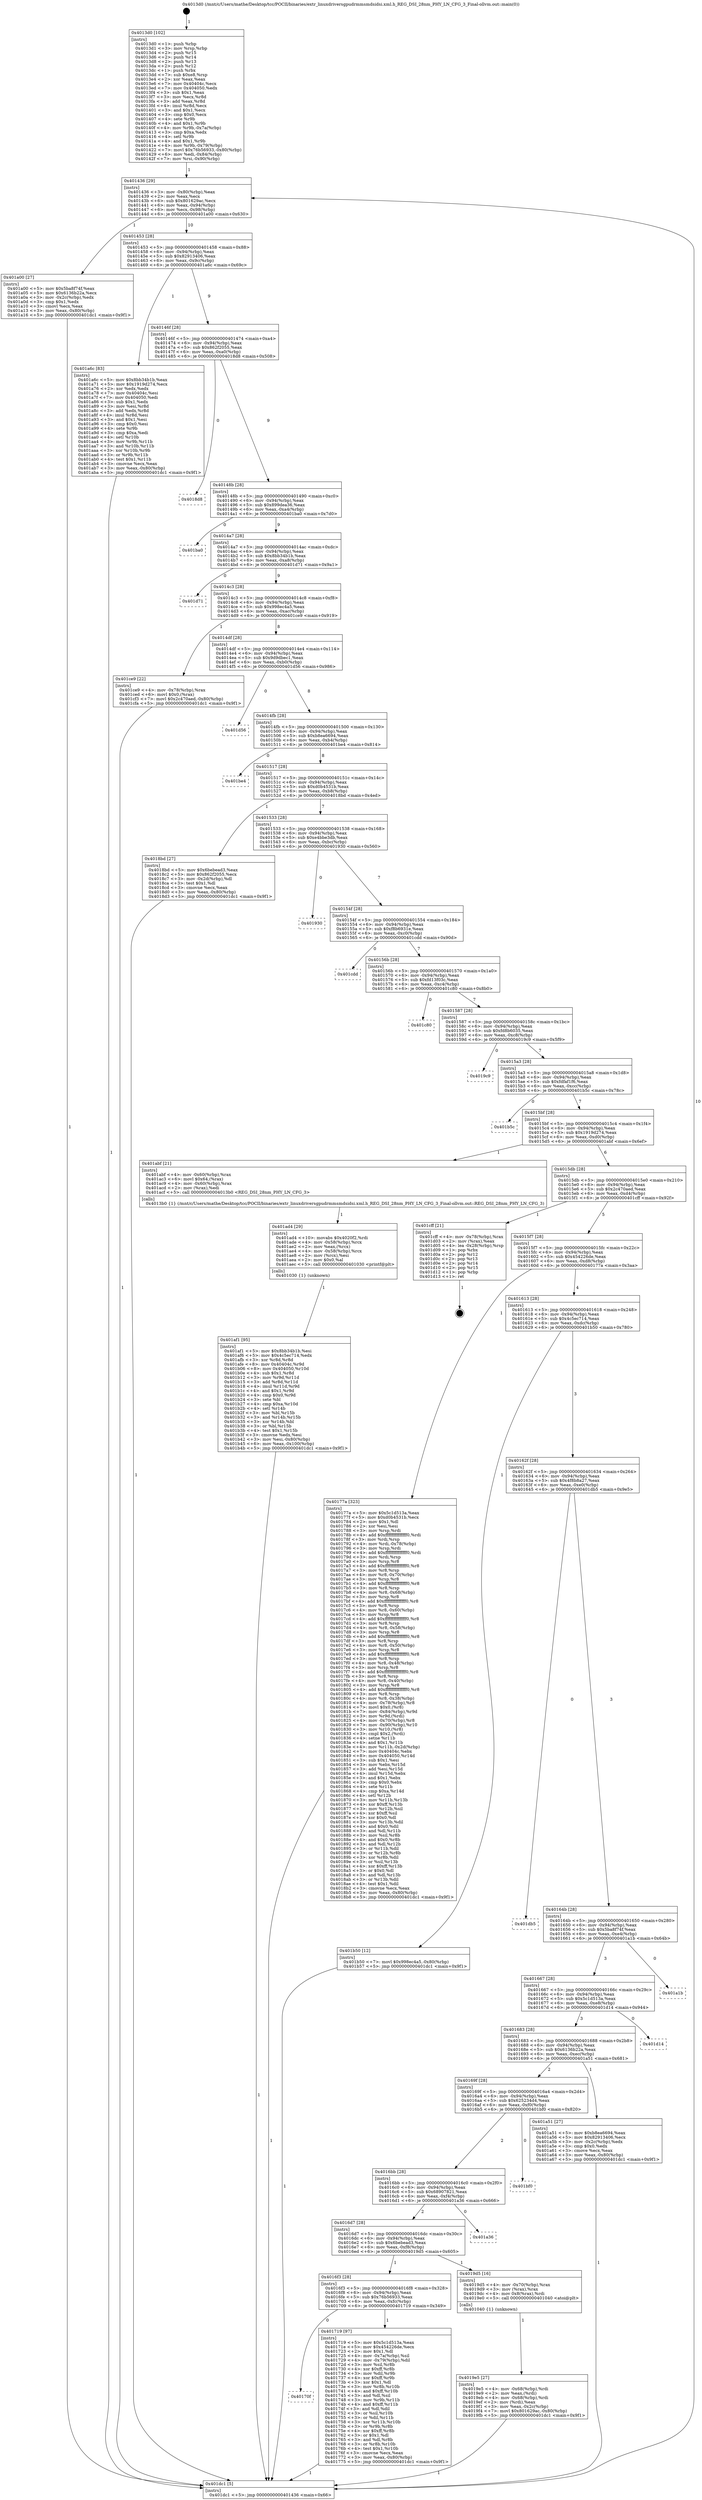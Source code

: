 digraph "0x4013d0" {
  label = "0x4013d0 (/mnt/c/Users/mathe/Desktop/tcc/POCII/binaries/extr_linuxdriversgpudrmmsmdsidsi.xml.h_REG_DSI_28nm_PHY_LN_CFG_3_Final-ollvm.out::main(0))"
  labelloc = "t"
  node[shape=record]

  Entry [label="",width=0.3,height=0.3,shape=circle,fillcolor=black,style=filled]
  "0x401436" [label="{
     0x401436 [29]\l
     | [instrs]\l
     &nbsp;&nbsp;0x401436 \<+3\>: mov -0x80(%rbp),%eax\l
     &nbsp;&nbsp;0x401439 \<+2\>: mov %eax,%ecx\l
     &nbsp;&nbsp;0x40143b \<+6\>: sub $0x801629ac,%ecx\l
     &nbsp;&nbsp;0x401441 \<+6\>: mov %eax,-0x94(%rbp)\l
     &nbsp;&nbsp;0x401447 \<+6\>: mov %ecx,-0x98(%rbp)\l
     &nbsp;&nbsp;0x40144d \<+6\>: je 0000000000401a00 \<main+0x630\>\l
  }"]
  "0x401a00" [label="{
     0x401a00 [27]\l
     | [instrs]\l
     &nbsp;&nbsp;0x401a00 \<+5\>: mov $0x5ba8f74f,%eax\l
     &nbsp;&nbsp;0x401a05 \<+5\>: mov $0x6136b22a,%ecx\l
     &nbsp;&nbsp;0x401a0a \<+3\>: mov -0x2c(%rbp),%edx\l
     &nbsp;&nbsp;0x401a0d \<+3\>: cmp $0x1,%edx\l
     &nbsp;&nbsp;0x401a10 \<+3\>: cmovl %ecx,%eax\l
     &nbsp;&nbsp;0x401a13 \<+3\>: mov %eax,-0x80(%rbp)\l
     &nbsp;&nbsp;0x401a16 \<+5\>: jmp 0000000000401dc1 \<main+0x9f1\>\l
  }"]
  "0x401453" [label="{
     0x401453 [28]\l
     | [instrs]\l
     &nbsp;&nbsp;0x401453 \<+5\>: jmp 0000000000401458 \<main+0x88\>\l
     &nbsp;&nbsp;0x401458 \<+6\>: mov -0x94(%rbp),%eax\l
     &nbsp;&nbsp;0x40145e \<+5\>: sub $0x82913406,%eax\l
     &nbsp;&nbsp;0x401463 \<+6\>: mov %eax,-0x9c(%rbp)\l
     &nbsp;&nbsp;0x401469 \<+6\>: je 0000000000401a6c \<main+0x69c\>\l
  }"]
  Exit [label="",width=0.3,height=0.3,shape=circle,fillcolor=black,style=filled,peripheries=2]
  "0x401a6c" [label="{
     0x401a6c [83]\l
     | [instrs]\l
     &nbsp;&nbsp;0x401a6c \<+5\>: mov $0x8bb34b1b,%eax\l
     &nbsp;&nbsp;0x401a71 \<+5\>: mov $0x1919d274,%ecx\l
     &nbsp;&nbsp;0x401a76 \<+2\>: xor %edx,%edx\l
     &nbsp;&nbsp;0x401a78 \<+7\>: mov 0x40404c,%esi\l
     &nbsp;&nbsp;0x401a7f \<+7\>: mov 0x404050,%edi\l
     &nbsp;&nbsp;0x401a86 \<+3\>: sub $0x1,%edx\l
     &nbsp;&nbsp;0x401a89 \<+3\>: mov %esi,%r8d\l
     &nbsp;&nbsp;0x401a8c \<+3\>: add %edx,%r8d\l
     &nbsp;&nbsp;0x401a8f \<+4\>: imul %r8d,%esi\l
     &nbsp;&nbsp;0x401a93 \<+3\>: and $0x1,%esi\l
     &nbsp;&nbsp;0x401a96 \<+3\>: cmp $0x0,%esi\l
     &nbsp;&nbsp;0x401a99 \<+4\>: sete %r9b\l
     &nbsp;&nbsp;0x401a9d \<+3\>: cmp $0xa,%edi\l
     &nbsp;&nbsp;0x401aa0 \<+4\>: setl %r10b\l
     &nbsp;&nbsp;0x401aa4 \<+3\>: mov %r9b,%r11b\l
     &nbsp;&nbsp;0x401aa7 \<+3\>: and %r10b,%r11b\l
     &nbsp;&nbsp;0x401aaa \<+3\>: xor %r10b,%r9b\l
     &nbsp;&nbsp;0x401aad \<+3\>: or %r9b,%r11b\l
     &nbsp;&nbsp;0x401ab0 \<+4\>: test $0x1,%r11b\l
     &nbsp;&nbsp;0x401ab4 \<+3\>: cmovne %ecx,%eax\l
     &nbsp;&nbsp;0x401ab7 \<+3\>: mov %eax,-0x80(%rbp)\l
     &nbsp;&nbsp;0x401aba \<+5\>: jmp 0000000000401dc1 \<main+0x9f1\>\l
  }"]
  "0x40146f" [label="{
     0x40146f [28]\l
     | [instrs]\l
     &nbsp;&nbsp;0x40146f \<+5\>: jmp 0000000000401474 \<main+0xa4\>\l
     &nbsp;&nbsp;0x401474 \<+6\>: mov -0x94(%rbp),%eax\l
     &nbsp;&nbsp;0x40147a \<+5\>: sub $0x862f2055,%eax\l
     &nbsp;&nbsp;0x40147f \<+6\>: mov %eax,-0xa0(%rbp)\l
     &nbsp;&nbsp;0x401485 \<+6\>: je 00000000004018d8 \<main+0x508\>\l
  }"]
  "0x401af1" [label="{
     0x401af1 [95]\l
     | [instrs]\l
     &nbsp;&nbsp;0x401af1 \<+5\>: mov $0x8bb34b1b,%esi\l
     &nbsp;&nbsp;0x401af6 \<+5\>: mov $0x4c5ec714,%edx\l
     &nbsp;&nbsp;0x401afb \<+3\>: xor %r8d,%r8d\l
     &nbsp;&nbsp;0x401afe \<+8\>: mov 0x40404c,%r9d\l
     &nbsp;&nbsp;0x401b06 \<+8\>: mov 0x404050,%r10d\l
     &nbsp;&nbsp;0x401b0e \<+4\>: sub $0x1,%r8d\l
     &nbsp;&nbsp;0x401b12 \<+3\>: mov %r9d,%r11d\l
     &nbsp;&nbsp;0x401b15 \<+3\>: add %r8d,%r11d\l
     &nbsp;&nbsp;0x401b18 \<+4\>: imul %r11d,%r9d\l
     &nbsp;&nbsp;0x401b1c \<+4\>: and $0x1,%r9d\l
     &nbsp;&nbsp;0x401b20 \<+4\>: cmp $0x0,%r9d\l
     &nbsp;&nbsp;0x401b24 \<+3\>: sete %bl\l
     &nbsp;&nbsp;0x401b27 \<+4\>: cmp $0xa,%r10d\l
     &nbsp;&nbsp;0x401b2b \<+4\>: setl %r14b\l
     &nbsp;&nbsp;0x401b2f \<+3\>: mov %bl,%r15b\l
     &nbsp;&nbsp;0x401b32 \<+3\>: and %r14b,%r15b\l
     &nbsp;&nbsp;0x401b35 \<+3\>: xor %r14b,%bl\l
     &nbsp;&nbsp;0x401b38 \<+3\>: or %bl,%r15b\l
     &nbsp;&nbsp;0x401b3b \<+4\>: test $0x1,%r15b\l
     &nbsp;&nbsp;0x401b3f \<+3\>: cmovne %edx,%esi\l
     &nbsp;&nbsp;0x401b42 \<+3\>: mov %esi,-0x80(%rbp)\l
     &nbsp;&nbsp;0x401b45 \<+6\>: mov %eax,-0x100(%rbp)\l
     &nbsp;&nbsp;0x401b4b \<+5\>: jmp 0000000000401dc1 \<main+0x9f1\>\l
  }"]
  "0x4018d8" [label="{
     0x4018d8\l
  }", style=dashed]
  "0x40148b" [label="{
     0x40148b [28]\l
     | [instrs]\l
     &nbsp;&nbsp;0x40148b \<+5\>: jmp 0000000000401490 \<main+0xc0\>\l
     &nbsp;&nbsp;0x401490 \<+6\>: mov -0x94(%rbp),%eax\l
     &nbsp;&nbsp;0x401496 \<+5\>: sub $0x899dea36,%eax\l
     &nbsp;&nbsp;0x40149b \<+6\>: mov %eax,-0xa4(%rbp)\l
     &nbsp;&nbsp;0x4014a1 \<+6\>: je 0000000000401ba0 \<main+0x7d0\>\l
  }"]
  "0x401ad4" [label="{
     0x401ad4 [29]\l
     | [instrs]\l
     &nbsp;&nbsp;0x401ad4 \<+10\>: movabs $0x4020f2,%rdi\l
     &nbsp;&nbsp;0x401ade \<+4\>: mov -0x58(%rbp),%rcx\l
     &nbsp;&nbsp;0x401ae2 \<+2\>: mov %eax,(%rcx)\l
     &nbsp;&nbsp;0x401ae4 \<+4\>: mov -0x58(%rbp),%rcx\l
     &nbsp;&nbsp;0x401ae8 \<+2\>: mov (%rcx),%esi\l
     &nbsp;&nbsp;0x401aea \<+2\>: mov $0x0,%al\l
     &nbsp;&nbsp;0x401aec \<+5\>: call 0000000000401030 \<printf@plt\>\l
     | [calls]\l
     &nbsp;&nbsp;0x401030 \{1\} (unknown)\l
  }"]
  "0x401ba0" [label="{
     0x401ba0\l
  }", style=dashed]
  "0x4014a7" [label="{
     0x4014a7 [28]\l
     | [instrs]\l
     &nbsp;&nbsp;0x4014a7 \<+5\>: jmp 00000000004014ac \<main+0xdc\>\l
     &nbsp;&nbsp;0x4014ac \<+6\>: mov -0x94(%rbp),%eax\l
     &nbsp;&nbsp;0x4014b2 \<+5\>: sub $0x8bb34b1b,%eax\l
     &nbsp;&nbsp;0x4014b7 \<+6\>: mov %eax,-0xa8(%rbp)\l
     &nbsp;&nbsp;0x4014bd \<+6\>: je 0000000000401d71 \<main+0x9a1\>\l
  }"]
  "0x4019e5" [label="{
     0x4019e5 [27]\l
     | [instrs]\l
     &nbsp;&nbsp;0x4019e5 \<+4\>: mov -0x68(%rbp),%rdi\l
     &nbsp;&nbsp;0x4019e9 \<+2\>: mov %eax,(%rdi)\l
     &nbsp;&nbsp;0x4019eb \<+4\>: mov -0x68(%rbp),%rdi\l
     &nbsp;&nbsp;0x4019ef \<+2\>: mov (%rdi),%eax\l
     &nbsp;&nbsp;0x4019f1 \<+3\>: mov %eax,-0x2c(%rbp)\l
     &nbsp;&nbsp;0x4019f4 \<+7\>: movl $0x801629ac,-0x80(%rbp)\l
     &nbsp;&nbsp;0x4019fb \<+5\>: jmp 0000000000401dc1 \<main+0x9f1\>\l
  }"]
  "0x401d71" [label="{
     0x401d71\l
  }", style=dashed]
  "0x4014c3" [label="{
     0x4014c3 [28]\l
     | [instrs]\l
     &nbsp;&nbsp;0x4014c3 \<+5\>: jmp 00000000004014c8 \<main+0xf8\>\l
     &nbsp;&nbsp;0x4014c8 \<+6\>: mov -0x94(%rbp),%eax\l
     &nbsp;&nbsp;0x4014ce \<+5\>: sub $0x998ec4a5,%eax\l
     &nbsp;&nbsp;0x4014d3 \<+6\>: mov %eax,-0xac(%rbp)\l
     &nbsp;&nbsp;0x4014d9 \<+6\>: je 0000000000401ce9 \<main+0x919\>\l
  }"]
  "0x4013d0" [label="{
     0x4013d0 [102]\l
     | [instrs]\l
     &nbsp;&nbsp;0x4013d0 \<+1\>: push %rbp\l
     &nbsp;&nbsp;0x4013d1 \<+3\>: mov %rsp,%rbp\l
     &nbsp;&nbsp;0x4013d4 \<+2\>: push %r15\l
     &nbsp;&nbsp;0x4013d6 \<+2\>: push %r14\l
     &nbsp;&nbsp;0x4013d8 \<+2\>: push %r13\l
     &nbsp;&nbsp;0x4013da \<+2\>: push %r12\l
     &nbsp;&nbsp;0x4013dc \<+1\>: push %rbx\l
     &nbsp;&nbsp;0x4013dd \<+7\>: sub $0xe8,%rsp\l
     &nbsp;&nbsp;0x4013e4 \<+2\>: xor %eax,%eax\l
     &nbsp;&nbsp;0x4013e6 \<+7\>: mov 0x40404c,%ecx\l
     &nbsp;&nbsp;0x4013ed \<+7\>: mov 0x404050,%edx\l
     &nbsp;&nbsp;0x4013f4 \<+3\>: sub $0x1,%eax\l
     &nbsp;&nbsp;0x4013f7 \<+3\>: mov %ecx,%r8d\l
     &nbsp;&nbsp;0x4013fa \<+3\>: add %eax,%r8d\l
     &nbsp;&nbsp;0x4013fd \<+4\>: imul %r8d,%ecx\l
     &nbsp;&nbsp;0x401401 \<+3\>: and $0x1,%ecx\l
     &nbsp;&nbsp;0x401404 \<+3\>: cmp $0x0,%ecx\l
     &nbsp;&nbsp;0x401407 \<+4\>: sete %r9b\l
     &nbsp;&nbsp;0x40140b \<+4\>: and $0x1,%r9b\l
     &nbsp;&nbsp;0x40140f \<+4\>: mov %r9b,-0x7a(%rbp)\l
     &nbsp;&nbsp;0x401413 \<+3\>: cmp $0xa,%edx\l
     &nbsp;&nbsp;0x401416 \<+4\>: setl %r9b\l
     &nbsp;&nbsp;0x40141a \<+4\>: and $0x1,%r9b\l
     &nbsp;&nbsp;0x40141e \<+4\>: mov %r9b,-0x79(%rbp)\l
     &nbsp;&nbsp;0x401422 \<+7\>: movl $0x76b56933,-0x80(%rbp)\l
     &nbsp;&nbsp;0x401429 \<+6\>: mov %edi,-0x84(%rbp)\l
     &nbsp;&nbsp;0x40142f \<+7\>: mov %rsi,-0x90(%rbp)\l
  }"]
  "0x401ce9" [label="{
     0x401ce9 [22]\l
     | [instrs]\l
     &nbsp;&nbsp;0x401ce9 \<+4\>: mov -0x78(%rbp),%rax\l
     &nbsp;&nbsp;0x401ced \<+6\>: movl $0x0,(%rax)\l
     &nbsp;&nbsp;0x401cf3 \<+7\>: movl $0x2c470aed,-0x80(%rbp)\l
     &nbsp;&nbsp;0x401cfa \<+5\>: jmp 0000000000401dc1 \<main+0x9f1\>\l
  }"]
  "0x4014df" [label="{
     0x4014df [28]\l
     | [instrs]\l
     &nbsp;&nbsp;0x4014df \<+5\>: jmp 00000000004014e4 \<main+0x114\>\l
     &nbsp;&nbsp;0x4014e4 \<+6\>: mov -0x94(%rbp),%eax\l
     &nbsp;&nbsp;0x4014ea \<+5\>: sub $0x9d9dbec1,%eax\l
     &nbsp;&nbsp;0x4014ef \<+6\>: mov %eax,-0xb0(%rbp)\l
     &nbsp;&nbsp;0x4014f5 \<+6\>: je 0000000000401d56 \<main+0x986\>\l
  }"]
  "0x401dc1" [label="{
     0x401dc1 [5]\l
     | [instrs]\l
     &nbsp;&nbsp;0x401dc1 \<+5\>: jmp 0000000000401436 \<main+0x66\>\l
  }"]
  "0x401d56" [label="{
     0x401d56\l
  }", style=dashed]
  "0x4014fb" [label="{
     0x4014fb [28]\l
     | [instrs]\l
     &nbsp;&nbsp;0x4014fb \<+5\>: jmp 0000000000401500 \<main+0x130\>\l
     &nbsp;&nbsp;0x401500 \<+6\>: mov -0x94(%rbp),%eax\l
     &nbsp;&nbsp;0x401506 \<+5\>: sub $0xb8ea6694,%eax\l
     &nbsp;&nbsp;0x40150b \<+6\>: mov %eax,-0xb4(%rbp)\l
     &nbsp;&nbsp;0x401511 \<+6\>: je 0000000000401be4 \<main+0x814\>\l
  }"]
  "0x40170f" [label="{
     0x40170f\l
  }", style=dashed]
  "0x401be4" [label="{
     0x401be4\l
  }", style=dashed]
  "0x401517" [label="{
     0x401517 [28]\l
     | [instrs]\l
     &nbsp;&nbsp;0x401517 \<+5\>: jmp 000000000040151c \<main+0x14c\>\l
     &nbsp;&nbsp;0x40151c \<+6\>: mov -0x94(%rbp),%eax\l
     &nbsp;&nbsp;0x401522 \<+5\>: sub $0xd0b4531b,%eax\l
     &nbsp;&nbsp;0x401527 \<+6\>: mov %eax,-0xb8(%rbp)\l
     &nbsp;&nbsp;0x40152d \<+6\>: je 00000000004018bd \<main+0x4ed\>\l
  }"]
  "0x401719" [label="{
     0x401719 [97]\l
     | [instrs]\l
     &nbsp;&nbsp;0x401719 \<+5\>: mov $0x5c1d513a,%eax\l
     &nbsp;&nbsp;0x40171e \<+5\>: mov $0x454226de,%ecx\l
     &nbsp;&nbsp;0x401723 \<+2\>: mov $0x1,%dl\l
     &nbsp;&nbsp;0x401725 \<+4\>: mov -0x7a(%rbp),%sil\l
     &nbsp;&nbsp;0x401729 \<+4\>: mov -0x79(%rbp),%dil\l
     &nbsp;&nbsp;0x40172d \<+3\>: mov %sil,%r8b\l
     &nbsp;&nbsp;0x401730 \<+4\>: xor $0xff,%r8b\l
     &nbsp;&nbsp;0x401734 \<+3\>: mov %dil,%r9b\l
     &nbsp;&nbsp;0x401737 \<+4\>: xor $0xff,%r9b\l
     &nbsp;&nbsp;0x40173b \<+3\>: xor $0x1,%dl\l
     &nbsp;&nbsp;0x40173e \<+3\>: mov %r8b,%r10b\l
     &nbsp;&nbsp;0x401741 \<+4\>: and $0xff,%r10b\l
     &nbsp;&nbsp;0x401745 \<+3\>: and %dl,%sil\l
     &nbsp;&nbsp;0x401748 \<+3\>: mov %r9b,%r11b\l
     &nbsp;&nbsp;0x40174b \<+4\>: and $0xff,%r11b\l
     &nbsp;&nbsp;0x40174f \<+3\>: and %dl,%dil\l
     &nbsp;&nbsp;0x401752 \<+3\>: or %sil,%r10b\l
     &nbsp;&nbsp;0x401755 \<+3\>: or %dil,%r11b\l
     &nbsp;&nbsp;0x401758 \<+3\>: xor %r11b,%r10b\l
     &nbsp;&nbsp;0x40175b \<+3\>: or %r9b,%r8b\l
     &nbsp;&nbsp;0x40175e \<+4\>: xor $0xff,%r8b\l
     &nbsp;&nbsp;0x401762 \<+3\>: or $0x1,%dl\l
     &nbsp;&nbsp;0x401765 \<+3\>: and %dl,%r8b\l
     &nbsp;&nbsp;0x401768 \<+3\>: or %r8b,%r10b\l
     &nbsp;&nbsp;0x40176b \<+4\>: test $0x1,%r10b\l
     &nbsp;&nbsp;0x40176f \<+3\>: cmovne %ecx,%eax\l
     &nbsp;&nbsp;0x401772 \<+3\>: mov %eax,-0x80(%rbp)\l
     &nbsp;&nbsp;0x401775 \<+5\>: jmp 0000000000401dc1 \<main+0x9f1\>\l
  }"]
  "0x4018bd" [label="{
     0x4018bd [27]\l
     | [instrs]\l
     &nbsp;&nbsp;0x4018bd \<+5\>: mov $0x6bebead3,%eax\l
     &nbsp;&nbsp;0x4018c2 \<+5\>: mov $0x862f2055,%ecx\l
     &nbsp;&nbsp;0x4018c7 \<+3\>: mov -0x2d(%rbp),%dl\l
     &nbsp;&nbsp;0x4018ca \<+3\>: test $0x1,%dl\l
     &nbsp;&nbsp;0x4018cd \<+3\>: cmovne %ecx,%eax\l
     &nbsp;&nbsp;0x4018d0 \<+3\>: mov %eax,-0x80(%rbp)\l
     &nbsp;&nbsp;0x4018d3 \<+5\>: jmp 0000000000401dc1 \<main+0x9f1\>\l
  }"]
  "0x401533" [label="{
     0x401533 [28]\l
     | [instrs]\l
     &nbsp;&nbsp;0x401533 \<+5\>: jmp 0000000000401538 \<main+0x168\>\l
     &nbsp;&nbsp;0x401538 \<+6\>: mov -0x94(%rbp),%eax\l
     &nbsp;&nbsp;0x40153e \<+5\>: sub $0xe4bbe3db,%eax\l
     &nbsp;&nbsp;0x401543 \<+6\>: mov %eax,-0xbc(%rbp)\l
     &nbsp;&nbsp;0x401549 \<+6\>: je 0000000000401930 \<main+0x560\>\l
  }"]
  "0x4016f3" [label="{
     0x4016f3 [28]\l
     | [instrs]\l
     &nbsp;&nbsp;0x4016f3 \<+5\>: jmp 00000000004016f8 \<main+0x328\>\l
     &nbsp;&nbsp;0x4016f8 \<+6\>: mov -0x94(%rbp),%eax\l
     &nbsp;&nbsp;0x4016fe \<+5\>: sub $0x76b56933,%eax\l
     &nbsp;&nbsp;0x401703 \<+6\>: mov %eax,-0xfc(%rbp)\l
     &nbsp;&nbsp;0x401709 \<+6\>: je 0000000000401719 \<main+0x349\>\l
  }"]
  "0x401930" [label="{
     0x401930\l
  }", style=dashed]
  "0x40154f" [label="{
     0x40154f [28]\l
     | [instrs]\l
     &nbsp;&nbsp;0x40154f \<+5\>: jmp 0000000000401554 \<main+0x184\>\l
     &nbsp;&nbsp;0x401554 \<+6\>: mov -0x94(%rbp),%eax\l
     &nbsp;&nbsp;0x40155a \<+5\>: sub $0xf8b6931e,%eax\l
     &nbsp;&nbsp;0x40155f \<+6\>: mov %eax,-0xc0(%rbp)\l
     &nbsp;&nbsp;0x401565 \<+6\>: je 0000000000401cdd \<main+0x90d\>\l
  }"]
  "0x4019d5" [label="{
     0x4019d5 [16]\l
     | [instrs]\l
     &nbsp;&nbsp;0x4019d5 \<+4\>: mov -0x70(%rbp),%rax\l
     &nbsp;&nbsp;0x4019d9 \<+3\>: mov (%rax),%rax\l
     &nbsp;&nbsp;0x4019dc \<+4\>: mov 0x8(%rax),%rdi\l
     &nbsp;&nbsp;0x4019e0 \<+5\>: call 0000000000401040 \<atoi@plt\>\l
     | [calls]\l
     &nbsp;&nbsp;0x401040 \{1\} (unknown)\l
  }"]
  "0x401cdd" [label="{
     0x401cdd\l
  }", style=dashed]
  "0x40156b" [label="{
     0x40156b [28]\l
     | [instrs]\l
     &nbsp;&nbsp;0x40156b \<+5\>: jmp 0000000000401570 \<main+0x1a0\>\l
     &nbsp;&nbsp;0x401570 \<+6\>: mov -0x94(%rbp),%eax\l
     &nbsp;&nbsp;0x401576 \<+5\>: sub $0xfd13f03c,%eax\l
     &nbsp;&nbsp;0x40157b \<+6\>: mov %eax,-0xc4(%rbp)\l
     &nbsp;&nbsp;0x401581 \<+6\>: je 0000000000401c80 \<main+0x8b0\>\l
  }"]
  "0x4016d7" [label="{
     0x4016d7 [28]\l
     | [instrs]\l
     &nbsp;&nbsp;0x4016d7 \<+5\>: jmp 00000000004016dc \<main+0x30c\>\l
     &nbsp;&nbsp;0x4016dc \<+6\>: mov -0x94(%rbp),%eax\l
     &nbsp;&nbsp;0x4016e2 \<+5\>: sub $0x6bebead3,%eax\l
     &nbsp;&nbsp;0x4016e7 \<+6\>: mov %eax,-0xf8(%rbp)\l
     &nbsp;&nbsp;0x4016ed \<+6\>: je 00000000004019d5 \<main+0x605\>\l
  }"]
  "0x401c80" [label="{
     0x401c80\l
  }", style=dashed]
  "0x401587" [label="{
     0x401587 [28]\l
     | [instrs]\l
     &nbsp;&nbsp;0x401587 \<+5\>: jmp 000000000040158c \<main+0x1bc\>\l
     &nbsp;&nbsp;0x40158c \<+6\>: mov -0x94(%rbp),%eax\l
     &nbsp;&nbsp;0x401592 \<+5\>: sub $0xfd8b6035,%eax\l
     &nbsp;&nbsp;0x401597 \<+6\>: mov %eax,-0xc8(%rbp)\l
     &nbsp;&nbsp;0x40159d \<+6\>: je 00000000004019c9 \<main+0x5f9\>\l
  }"]
  "0x401a36" [label="{
     0x401a36\l
  }", style=dashed]
  "0x4019c9" [label="{
     0x4019c9\l
  }", style=dashed]
  "0x4015a3" [label="{
     0x4015a3 [28]\l
     | [instrs]\l
     &nbsp;&nbsp;0x4015a3 \<+5\>: jmp 00000000004015a8 \<main+0x1d8\>\l
     &nbsp;&nbsp;0x4015a8 \<+6\>: mov -0x94(%rbp),%eax\l
     &nbsp;&nbsp;0x4015ae \<+5\>: sub $0xfdfaf1f6,%eax\l
     &nbsp;&nbsp;0x4015b3 \<+6\>: mov %eax,-0xcc(%rbp)\l
     &nbsp;&nbsp;0x4015b9 \<+6\>: je 0000000000401b5c \<main+0x78c\>\l
  }"]
  "0x4016bb" [label="{
     0x4016bb [28]\l
     | [instrs]\l
     &nbsp;&nbsp;0x4016bb \<+5\>: jmp 00000000004016c0 \<main+0x2f0\>\l
     &nbsp;&nbsp;0x4016c0 \<+6\>: mov -0x94(%rbp),%eax\l
     &nbsp;&nbsp;0x4016c6 \<+5\>: sub $0x68907821,%eax\l
     &nbsp;&nbsp;0x4016cb \<+6\>: mov %eax,-0xf4(%rbp)\l
     &nbsp;&nbsp;0x4016d1 \<+6\>: je 0000000000401a36 \<main+0x666\>\l
  }"]
  "0x401b5c" [label="{
     0x401b5c\l
  }", style=dashed]
  "0x4015bf" [label="{
     0x4015bf [28]\l
     | [instrs]\l
     &nbsp;&nbsp;0x4015bf \<+5\>: jmp 00000000004015c4 \<main+0x1f4\>\l
     &nbsp;&nbsp;0x4015c4 \<+6\>: mov -0x94(%rbp),%eax\l
     &nbsp;&nbsp;0x4015ca \<+5\>: sub $0x1919d274,%eax\l
     &nbsp;&nbsp;0x4015cf \<+6\>: mov %eax,-0xd0(%rbp)\l
     &nbsp;&nbsp;0x4015d5 \<+6\>: je 0000000000401abf \<main+0x6ef\>\l
  }"]
  "0x401bf0" [label="{
     0x401bf0\l
  }", style=dashed]
  "0x401abf" [label="{
     0x401abf [21]\l
     | [instrs]\l
     &nbsp;&nbsp;0x401abf \<+4\>: mov -0x60(%rbp),%rax\l
     &nbsp;&nbsp;0x401ac3 \<+6\>: movl $0x64,(%rax)\l
     &nbsp;&nbsp;0x401ac9 \<+4\>: mov -0x60(%rbp),%rax\l
     &nbsp;&nbsp;0x401acd \<+2\>: mov (%rax),%edi\l
     &nbsp;&nbsp;0x401acf \<+5\>: call 00000000004013b0 \<REG_DSI_28nm_PHY_LN_CFG_3\>\l
     | [calls]\l
     &nbsp;&nbsp;0x4013b0 \{1\} (/mnt/c/Users/mathe/Desktop/tcc/POCII/binaries/extr_linuxdriversgpudrmmsmdsidsi.xml.h_REG_DSI_28nm_PHY_LN_CFG_3_Final-ollvm.out::REG_DSI_28nm_PHY_LN_CFG_3)\l
  }"]
  "0x4015db" [label="{
     0x4015db [28]\l
     | [instrs]\l
     &nbsp;&nbsp;0x4015db \<+5\>: jmp 00000000004015e0 \<main+0x210\>\l
     &nbsp;&nbsp;0x4015e0 \<+6\>: mov -0x94(%rbp),%eax\l
     &nbsp;&nbsp;0x4015e6 \<+5\>: sub $0x2c470aed,%eax\l
     &nbsp;&nbsp;0x4015eb \<+6\>: mov %eax,-0xd4(%rbp)\l
     &nbsp;&nbsp;0x4015f1 \<+6\>: je 0000000000401cff \<main+0x92f\>\l
  }"]
  "0x40169f" [label="{
     0x40169f [28]\l
     | [instrs]\l
     &nbsp;&nbsp;0x40169f \<+5\>: jmp 00000000004016a4 \<main+0x2d4\>\l
     &nbsp;&nbsp;0x4016a4 \<+6\>: mov -0x94(%rbp),%eax\l
     &nbsp;&nbsp;0x4016aa \<+5\>: sub $0x625234d4,%eax\l
     &nbsp;&nbsp;0x4016af \<+6\>: mov %eax,-0xf0(%rbp)\l
     &nbsp;&nbsp;0x4016b5 \<+6\>: je 0000000000401bf0 \<main+0x820\>\l
  }"]
  "0x401cff" [label="{
     0x401cff [21]\l
     | [instrs]\l
     &nbsp;&nbsp;0x401cff \<+4\>: mov -0x78(%rbp),%rax\l
     &nbsp;&nbsp;0x401d03 \<+2\>: mov (%rax),%eax\l
     &nbsp;&nbsp;0x401d05 \<+4\>: lea -0x28(%rbp),%rsp\l
     &nbsp;&nbsp;0x401d09 \<+1\>: pop %rbx\l
     &nbsp;&nbsp;0x401d0a \<+2\>: pop %r12\l
     &nbsp;&nbsp;0x401d0c \<+2\>: pop %r13\l
     &nbsp;&nbsp;0x401d0e \<+2\>: pop %r14\l
     &nbsp;&nbsp;0x401d10 \<+2\>: pop %r15\l
     &nbsp;&nbsp;0x401d12 \<+1\>: pop %rbp\l
     &nbsp;&nbsp;0x401d13 \<+1\>: ret\l
  }"]
  "0x4015f7" [label="{
     0x4015f7 [28]\l
     | [instrs]\l
     &nbsp;&nbsp;0x4015f7 \<+5\>: jmp 00000000004015fc \<main+0x22c\>\l
     &nbsp;&nbsp;0x4015fc \<+6\>: mov -0x94(%rbp),%eax\l
     &nbsp;&nbsp;0x401602 \<+5\>: sub $0x454226de,%eax\l
     &nbsp;&nbsp;0x401607 \<+6\>: mov %eax,-0xd8(%rbp)\l
     &nbsp;&nbsp;0x40160d \<+6\>: je 000000000040177a \<main+0x3aa\>\l
  }"]
  "0x401a51" [label="{
     0x401a51 [27]\l
     | [instrs]\l
     &nbsp;&nbsp;0x401a51 \<+5\>: mov $0xb8ea6694,%eax\l
     &nbsp;&nbsp;0x401a56 \<+5\>: mov $0x82913406,%ecx\l
     &nbsp;&nbsp;0x401a5b \<+3\>: mov -0x2c(%rbp),%edx\l
     &nbsp;&nbsp;0x401a5e \<+3\>: cmp $0x0,%edx\l
     &nbsp;&nbsp;0x401a61 \<+3\>: cmove %ecx,%eax\l
     &nbsp;&nbsp;0x401a64 \<+3\>: mov %eax,-0x80(%rbp)\l
     &nbsp;&nbsp;0x401a67 \<+5\>: jmp 0000000000401dc1 \<main+0x9f1\>\l
  }"]
  "0x40177a" [label="{
     0x40177a [323]\l
     | [instrs]\l
     &nbsp;&nbsp;0x40177a \<+5\>: mov $0x5c1d513a,%eax\l
     &nbsp;&nbsp;0x40177f \<+5\>: mov $0xd0b4531b,%ecx\l
     &nbsp;&nbsp;0x401784 \<+2\>: mov $0x1,%dl\l
     &nbsp;&nbsp;0x401786 \<+2\>: xor %esi,%esi\l
     &nbsp;&nbsp;0x401788 \<+3\>: mov %rsp,%rdi\l
     &nbsp;&nbsp;0x40178b \<+4\>: add $0xfffffffffffffff0,%rdi\l
     &nbsp;&nbsp;0x40178f \<+3\>: mov %rdi,%rsp\l
     &nbsp;&nbsp;0x401792 \<+4\>: mov %rdi,-0x78(%rbp)\l
     &nbsp;&nbsp;0x401796 \<+3\>: mov %rsp,%rdi\l
     &nbsp;&nbsp;0x401799 \<+4\>: add $0xfffffffffffffff0,%rdi\l
     &nbsp;&nbsp;0x40179d \<+3\>: mov %rdi,%rsp\l
     &nbsp;&nbsp;0x4017a0 \<+3\>: mov %rsp,%r8\l
     &nbsp;&nbsp;0x4017a3 \<+4\>: add $0xfffffffffffffff0,%r8\l
     &nbsp;&nbsp;0x4017a7 \<+3\>: mov %r8,%rsp\l
     &nbsp;&nbsp;0x4017aa \<+4\>: mov %r8,-0x70(%rbp)\l
     &nbsp;&nbsp;0x4017ae \<+3\>: mov %rsp,%r8\l
     &nbsp;&nbsp;0x4017b1 \<+4\>: add $0xfffffffffffffff0,%r8\l
     &nbsp;&nbsp;0x4017b5 \<+3\>: mov %r8,%rsp\l
     &nbsp;&nbsp;0x4017b8 \<+4\>: mov %r8,-0x68(%rbp)\l
     &nbsp;&nbsp;0x4017bc \<+3\>: mov %rsp,%r8\l
     &nbsp;&nbsp;0x4017bf \<+4\>: add $0xfffffffffffffff0,%r8\l
     &nbsp;&nbsp;0x4017c3 \<+3\>: mov %r8,%rsp\l
     &nbsp;&nbsp;0x4017c6 \<+4\>: mov %r8,-0x60(%rbp)\l
     &nbsp;&nbsp;0x4017ca \<+3\>: mov %rsp,%r8\l
     &nbsp;&nbsp;0x4017cd \<+4\>: add $0xfffffffffffffff0,%r8\l
     &nbsp;&nbsp;0x4017d1 \<+3\>: mov %r8,%rsp\l
     &nbsp;&nbsp;0x4017d4 \<+4\>: mov %r8,-0x58(%rbp)\l
     &nbsp;&nbsp;0x4017d8 \<+3\>: mov %rsp,%r8\l
     &nbsp;&nbsp;0x4017db \<+4\>: add $0xfffffffffffffff0,%r8\l
     &nbsp;&nbsp;0x4017df \<+3\>: mov %r8,%rsp\l
     &nbsp;&nbsp;0x4017e2 \<+4\>: mov %r8,-0x50(%rbp)\l
     &nbsp;&nbsp;0x4017e6 \<+3\>: mov %rsp,%r8\l
     &nbsp;&nbsp;0x4017e9 \<+4\>: add $0xfffffffffffffff0,%r8\l
     &nbsp;&nbsp;0x4017ed \<+3\>: mov %r8,%rsp\l
     &nbsp;&nbsp;0x4017f0 \<+4\>: mov %r8,-0x48(%rbp)\l
     &nbsp;&nbsp;0x4017f4 \<+3\>: mov %rsp,%r8\l
     &nbsp;&nbsp;0x4017f7 \<+4\>: add $0xfffffffffffffff0,%r8\l
     &nbsp;&nbsp;0x4017fb \<+3\>: mov %r8,%rsp\l
     &nbsp;&nbsp;0x4017fe \<+4\>: mov %r8,-0x40(%rbp)\l
     &nbsp;&nbsp;0x401802 \<+3\>: mov %rsp,%r8\l
     &nbsp;&nbsp;0x401805 \<+4\>: add $0xfffffffffffffff0,%r8\l
     &nbsp;&nbsp;0x401809 \<+3\>: mov %r8,%rsp\l
     &nbsp;&nbsp;0x40180c \<+4\>: mov %r8,-0x38(%rbp)\l
     &nbsp;&nbsp;0x401810 \<+4\>: mov -0x78(%rbp),%r8\l
     &nbsp;&nbsp;0x401814 \<+7\>: movl $0x0,(%r8)\l
     &nbsp;&nbsp;0x40181b \<+7\>: mov -0x84(%rbp),%r9d\l
     &nbsp;&nbsp;0x401822 \<+3\>: mov %r9d,(%rdi)\l
     &nbsp;&nbsp;0x401825 \<+4\>: mov -0x70(%rbp),%r8\l
     &nbsp;&nbsp;0x401829 \<+7\>: mov -0x90(%rbp),%r10\l
     &nbsp;&nbsp;0x401830 \<+3\>: mov %r10,(%r8)\l
     &nbsp;&nbsp;0x401833 \<+3\>: cmpl $0x2,(%rdi)\l
     &nbsp;&nbsp;0x401836 \<+4\>: setne %r11b\l
     &nbsp;&nbsp;0x40183a \<+4\>: and $0x1,%r11b\l
     &nbsp;&nbsp;0x40183e \<+4\>: mov %r11b,-0x2d(%rbp)\l
     &nbsp;&nbsp;0x401842 \<+7\>: mov 0x40404c,%ebx\l
     &nbsp;&nbsp;0x401849 \<+8\>: mov 0x404050,%r14d\l
     &nbsp;&nbsp;0x401851 \<+3\>: sub $0x1,%esi\l
     &nbsp;&nbsp;0x401854 \<+3\>: mov %ebx,%r15d\l
     &nbsp;&nbsp;0x401857 \<+3\>: add %esi,%r15d\l
     &nbsp;&nbsp;0x40185a \<+4\>: imul %r15d,%ebx\l
     &nbsp;&nbsp;0x40185e \<+3\>: and $0x1,%ebx\l
     &nbsp;&nbsp;0x401861 \<+3\>: cmp $0x0,%ebx\l
     &nbsp;&nbsp;0x401864 \<+4\>: sete %r11b\l
     &nbsp;&nbsp;0x401868 \<+4\>: cmp $0xa,%r14d\l
     &nbsp;&nbsp;0x40186c \<+4\>: setl %r12b\l
     &nbsp;&nbsp;0x401870 \<+3\>: mov %r11b,%r13b\l
     &nbsp;&nbsp;0x401873 \<+4\>: xor $0xff,%r13b\l
     &nbsp;&nbsp;0x401877 \<+3\>: mov %r12b,%sil\l
     &nbsp;&nbsp;0x40187a \<+4\>: xor $0xff,%sil\l
     &nbsp;&nbsp;0x40187e \<+3\>: xor $0x0,%dl\l
     &nbsp;&nbsp;0x401881 \<+3\>: mov %r13b,%dil\l
     &nbsp;&nbsp;0x401884 \<+4\>: and $0x0,%dil\l
     &nbsp;&nbsp;0x401888 \<+3\>: and %dl,%r11b\l
     &nbsp;&nbsp;0x40188b \<+3\>: mov %sil,%r8b\l
     &nbsp;&nbsp;0x40188e \<+4\>: and $0x0,%r8b\l
     &nbsp;&nbsp;0x401892 \<+3\>: and %dl,%r12b\l
     &nbsp;&nbsp;0x401895 \<+3\>: or %r11b,%dil\l
     &nbsp;&nbsp;0x401898 \<+3\>: or %r12b,%r8b\l
     &nbsp;&nbsp;0x40189b \<+3\>: xor %r8b,%dil\l
     &nbsp;&nbsp;0x40189e \<+3\>: or %sil,%r13b\l
     &nbsp;&nbsp;0x4018a1 \<+4\>: xor $0xff,%r13b\l
     &nbsp;&nbsp;0x4018a5 \<+3\>: or $0x0,%dl\l
     &nbsp;&nbsp;0x4018a8 \<+3\>: and %dl,%r13b\l
     &nbsp;&nbsp;0x4018ab \<+3\>: or %r13b,%dil\l
     &nbsp;&nbsp;0x4018ae \<+4\>: test $0x1,%dil\l
     &nbsp;&nbsp;0x4018b2 \<+3\>: cmovne %ecx,%eax\l
     &nbsp;&nbsp;0x4018b5 \<+3\>: mov %eax,-0x80(%rbp)\l
     &nbsp;&nbsp;0x4018b8 \<+5\>: jmp 0000000000401dc1 \<main+0x9f1\>\l
  }"]
  "0x401613" [label="{
     0x401613 [28]\l
     | [instrs]\l
     &nbsp;&nbsp;0x401613 \<+5\>: jmp 0000000000401618 \<main+0x248\>\l
     &nbsp;&nbsp;0x401618 \<+6\>: mov -0x94(%rbp),%eax\l
     &nbsp;&nbsp;0x40161e \<+5\>: sub $0x4c5ec714,%eax\l
     &nbsp;&nbsp;0x401623 \<+6\>: mov %eax,-0xdc(%rbp)\l
     &nbsp;&nbsp;0x401629 \<+6\>: je 0000000000401b50 \<main+0x780\>\l
  }"]
  "0x401683" [label="{
     0x401683 [28]\l
     | [instrs]\l
     &nbsp;&nbsp;0x401683 \<+5\>: jmp 0000000000401688 \<main+0x2b8\>\l
     &nbsp;&nbsp;0x401688 \<+6\>: mov -0x94(%rbp),%eax\l
     &nbsp;&nbsp;0x40168e \<+5\>: sub $0x6136b22a,%eax\l
     &nbsp;&nbsp;0x401693 \<+6\>: mov %eax,-0xec(%rbp)\l
     &nbsp;&nbsp;0x401699 \<+6\>: je 0000000000401a51 \<main+0x681\>\l
  }"]
  "0x401b50" [label="{
     0x401b50 [12]\l
     | [instrs]\l
     &nbsp;&nbsp;0x401b50 \<+7\>: movl $0x998ec4a5,-0x80(%rbp)\l
     &nbsp;&nbsp;0x401b57 \<+5\>: jmp 0000000000401dc1 \<main+0x9f1\>\l
  }"]
  "0x40162f" [label="{
     0x40162f [28]\l
     | [instrs]\l
     &nbsp;&nbsp;0x40162f \<+5\>: jmp 0000000000401634 \<main+0x264\>\l
     &nbsp;&nbsp;0x401634 \<+6\>: mov -0x94(%rbp),%eax\l
     &nbsp;&nbsp;0x40163a \<+5\>: sub $0x4f8b8a27,%eax\l
     &nbsp;&nbsp;0x40163f \<+6\>: mov %eax,-0xe0(%rbp)\l
     &nbsp;&nbsp;0x401645 \<+6\>: je 0000000000401db5 \<main+0x9e5\>\l
  }"]
  "0x401d14" [label="{
     0x401d14\l
  }", style=dashed]
  "0x401db5" [label="{
     0x401db5\l
  }", style=dashed]
  "0x40164b" [label="{
     0x40164b [28]\l
     | [instrs]\l
     &nbsp;&nbsp;0x40164b \<+5\>: jmp 0000000000401650 \<main+0x280\>\l
     &nbsp;&nbsp;0x401650 \<+6\>: mov -0x94(%rbp),%eax\l
     &nbsp;&nbsp;0x401656 \<+5\>: sub $0x5ba8f74f,%eax\l
     &nbsp;&nbsp;0x40165b \<+6\>: mov %eax,-0xe4(%rbp)\l
     &nbsp;&nbsp;0x401661 \<+6\>: je 0000000000401a1b \<main+0x64b\>\l
  }"]
  "0x401667" [label="{
     0x401667 [28]\l
     | [instrs]\l
     &nbsp;&nbsp;0x401667 \<+5\>: jmp 000000000040166c \<main+0x29c\>\l
     &nbsp;&nbsp;0x40166c \<+6\>: mov -0x94(%rbp),%eax\l
     &nbsp;&nbsp;0x401672 \<+5\>: sub $0x5c1d513a,%eax\l
     &nbsp;&nbsp;0x401677 \<+6\>: mov %eax,-0xe8(%rbp)\l
     &nbsp;&nbsp;0x40167d \<+6\>: je 0000000000401d14 \<main+0x944\>\l
  }"]
  "0x401a1b" [label="{
     0x401a1b\l
  }", style=dashed]
  Entry -> "0x4013d0" [label=" 1"]
  "0x401436" -> "0x401a00" [label=" 1"]
  "0x401436" -> "0x401453" [label=" 10"]
  "0x401cff" -> Exit [label=" 1"]
  "0x401453" -> "0x401a6c" [label=" 1"]
  "0x401453" -> "0x40146f" [label=" 9"]
  "0x401ce9" -> "0x401dc1" [label=" 1"]
  "0x40146f" -> "0x4018d8" [label=" 0"]
  "0x40146f" -> "0x40148b" [label=" 9"]
  "0x401b50" -> "0x401dc1" [label=" 1"]
  "0x40148b" -> "0x401ba0" [label=" 0"]
  "0x40148b" -> "0x4014a7" [label=" 9"]
  "0x401af1" -> "0x401dc1" [label=" 1"]
  "0x4014a7" -> "0x401d71" [label=" 0"]
  "0x4014a7" -> "0x4014c3" [label=" 9"]
  "0x401ad4" -> "0x401af1" [label=" 1"]
  "0x4014c3" -> "0x401ce9" [label=" 1"]
  "0x4014c3" -> "0x4014df" [label=" 8"]
  "0x401a6c" -> "0x401dc1" [label=" 1"]
  "0x4014df" -> "0x401d56" [label=" 0"]
  "0x4014df" -> "0x4014fb" [label=" 8"]
  "0x401a51" -> "0x401dc1" [label=" 1"]
  "0x4014fb" -> "0x401be4" [label=" 0"]
  "0x4014fb" -> "0x401517" [label=" 8"]
  "0x401a00" -> "0x401dc1" [label=" 1"]
  "0x401517" -> "0x4018bd" [label=" 1"]
  "0x401517" -> "0x401533" [label=" 7"]
  "0x4019e5" -> "0x401dc1" [label=" 1"]
  "0x401533" -> "0x401930" [label=" 0"]
  "0x401533" -> "0x40154f" [label=" 7"]
  "0x4018bd" -> "0x401dc1" [label=" 1"]
  "0x40154f" -> "0x401cdd" [label=" 0"]
  "0x40154f" -> "0x40156b" [label=" 7"]
  "0x40177a" -> "0x401dc1" [label=" 1"]
  "0x40156b" -> "0x401c80" [label=" 0"]
  "0x40156b" -> "0x401587" [label=" 7"]
  "0x401dc1" -> "0x401436" [label=" 10"]
  "0x401587" -> "0x4019c9" [label=" 0"]
  "0x401587" -> "0x4015a3" [label=" 7"]
  "0x4013d0" -> "0x401436" [label=" 1"]
  "0x4015a3" -> "0x401b5c" [label=" 0"]
  "0x4015a3" -> "0x4015bf" [label=" 7"]
  "0x4016f3" -> "0x40170f" [label=" 0"]
  "0x4015bf" -> "0x401abf" [label=" 1"]
  "0x4015bf" -> "0x4015db" [label=" 6"]
  "0x4016f3" -> "0x401719" [label=" 1"]
  "0x4015db" -> "0x401cff" [label=" 1"]
  "0x4015db" -> "0x4015f7" [label=" 5"]
  "0x4016d7" -> "0x4016f3" [label=" 1"]
  "0x4015f7" -> "0x40177a" [label=" 1"]
  "0x4015f7" -> "0x401613" [label=" 4"]
  "0x4016d7" -> "0x4019d5" [label=" 1"]
  "0x401613" -> "0x401b50" [label=" 1"]
  "0x401613" -> "0x40162f" [label=" 3"]
  "0x4016bb" -> "0x4016d7" [label=" 2"]
  "0x40162f" -> "0x401db5" [label=" 0"]
  "0x40162f" -> "0x40164b" [label=" 3"]
  "0x4016bb" -> "0x401a36" [label=" 0"]
  "0x40164b" -> "0x401a1b" [label=" 0"]
  "0x40164b" -> "0x401667" [label=" 3"]
  "0x401719" -> "0x401dc1" [label=" 1"]
  "0x401667" -> "0x401d14" [label=" 0"]
  "0x401667" -> "0x401683" [label=" 3"]
  "0x401abf" -> "0x401ad4" [label=" 1"]
  "0x401683" -> "0x401a51" [label=" 1"]
  "0x401683" -> "0x40169f" [label=" 2"]
  "0x4019d5" -> "0x4019e5" [label=" 1"]
  "0x40169f" -> "0x401bf0" [label=" 0"]
  "0x40169f" -> "0x4016bb" [label=" 2"]
}
